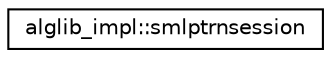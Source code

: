 digraph "Graphical Class Hierarchy"
{
  edge [fontname="Helvetica",fontsize="10",labelfontname="Helvetica",labelfontsize="10"];
  node [fontname="Helvetica",fontsize="10",shape=record];
  rankdir="LR";
  Node0 [label="alglib_impl::smlptrnsession",height=0.2,width=0.4,color="black", fillcolor="white", style="filled",URL="$structalglib__impl_1_1smlptrnsession.html"];
}
